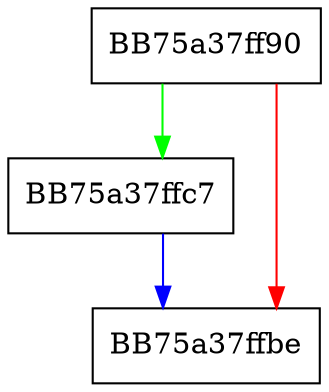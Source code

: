 digraph _copy_value {
  node [shape="box"];
  graph [splines=ortho];
  BB75a37ff90 -> BB75a37ffc7 [color="green"];
  BB75a37ff90 -> BB75a37ffbe [color="red"];
  BB75a37ffc7 -> BB75a37ffbe [color="blue"];
}